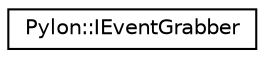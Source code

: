 digraph "Graphical Class Hierarchy"
{
  edge [fontname="Helvetica",fontsize="10",labelfontname="Helvetica",labelfontsize="10"];
  node [fontname="Helvetica",fontsize="10",shape=record];
  rankdir="LR";
  Node1 [label="Pylon::IEventGrabber",height=0.2,width=0.4,color="black", fillcolor="white", style="filled",URL="$struct_pylon_1_1_i_event_grabber.html",tooltip="Low Level API: Interface of an object receiving asynchronous events. "];
}
